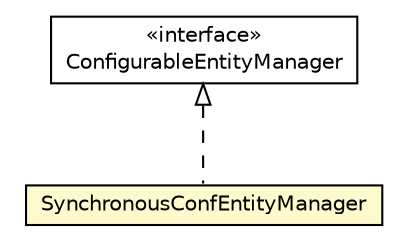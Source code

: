 #!/usr/local/bin/dot
#
# Class diagram 
# Generated by UMLGraph version R5_6-24-gf6e263 (http://www.umlgraph.org/)
#

digraph G {
	edge [fontname="Helvetica",fontsize=10,labelfontname="Helvetica",labelfontsize=10];
	node [fontname="Helvetica",fontsize=10,shape=plaintext];
	nodesep=0.25;
	ranksep=0.5;
	// org.universAAL.middleware.managers.api.ConfigurationEditor.ConfigurableEntityManager
	c7890065 [label=<<table title="org.universAAL.middleware.managers.api.ConfigurationEditor.ConfigurableEntityManager" border="0" cellborder="1" cellspacing="0" cellpadding="2" port="p" href="../../../../api/ConfigurationEditor.ConfigurableEntityManager.html">
		<tr><td><table border="0" cellspacing="0" cellpadding="1">
<tr><td align="center" balign="center"> &#171;interface&#187; </td></tr>
<tr><td align="center" balign="center"> ConfigurableEntityManager </td></tr>
		</table></td></tr>
		</table>>, URL="../../../../api/ConfigurationEditor.ConfigurableEntityManager.html", fontname="Helvetica", fontcolor="black", fontsize=10.0];
	// org.universAAL.middleware.managers.configuration.core.impl.secondaryManagers.SynchronousConfEntityManager
	c7890976 [label=<<table title="org.universAAL.middleware.managers.configuration.core.impl.secondaryManagers.SynchronousConfEntityManager" border="0" cellborder="1" cellspacing="0" cellpadding="2" port="p" bgcolor="lemonChiffon" href="./SynchronousConfEntityManager.html">
		<tr><td><table border="0" cellspacing="0" cellpadding="1">
<tr><td align="center" balign="center"> SynchronousConfEntityManager </td></tr>
		</table></td></tr>
		</table>>, URL="./SynchronousConfEntityManager.html", fontname="Helvetica", fontcolor="black", fontsize=10.0];
	//org.universAAL.middleware.managers.configuration.core.impl.secondaryManagers.SynchronousConfEntityManager implements org.universAAL.middleware.managers.api.ConfigurationEditor.ConfigurableEntityManager
	c7890065:p -> c7890976:p [dir=back,arrowtail=empty,style=dashed];
}

